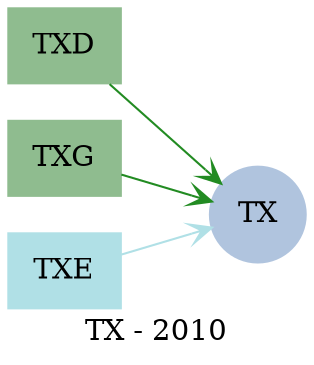 strict digraph result_commodity_TX {
	label       = "TX - 2010" ;

	compound    = "True" ;
	concentrate = "True" ;
	rankdir     = "LR" ;
	splines     = "True" ;

	node [ shape="box", style="filled" ] ;
	edge [
	  arrowhead  = "vee",
	  fontsize   = "8",
	  label      = "   ",
	  labelfloat = "False",
	  labelfontcolor = "lightgreen"
	  len        = "2",
	  weight     = "0.5",
	] ;

	"TX" [ color="lightsteelblue", href="../results/results2010.svg", shape="circle" ] ;

	subgraph used_techs {
		node [ color="darkseagreen" ] ;

		"TXD" [ href="../results/results_TXD_2010.svg" ] ;
		"TXG" [ href="../results/results_TXG_2010.svg" ] ;
	}

	subgraph used_techs {
		node [ color="powderblue" ] ;

		"TXE" ;
	}

	subgraph in_use_flows {
		edge [ color="forestgreen" ] ;

		"TXD" -> "TX" ;
		"TXG" -> "TX" ;
	}

	subgraph unused_flows {
		edge [ color="powderblue" ] ;

		"TXE" -> "TX" ;
	}
}
